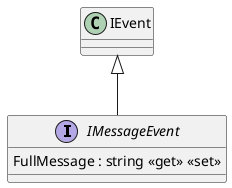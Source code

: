 @startuml
interface IMessageEvent {
    FullMessage : string <<get>> <<set>>
}
IEvent <|-- IMessageEvent
@enduml
